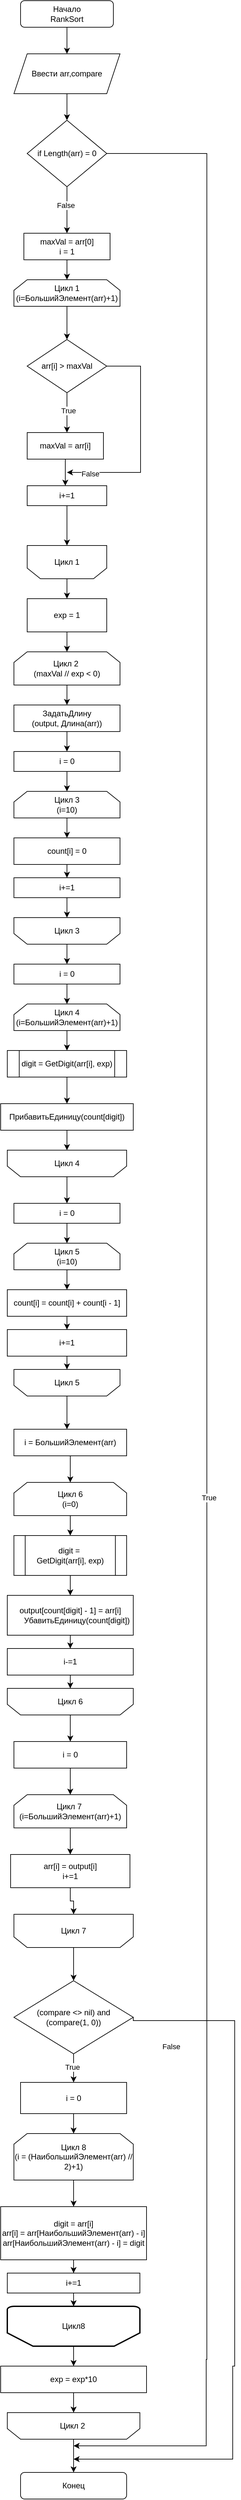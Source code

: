 <mxfile version="25.0.3">
  <diagram name="Страница — 1" id="26g38Lpi_LiVlZbMlhuH">
    <mxGraphModel dx="1434" dy="746" grid="1" gridSize="10" guides="1" tooltips="1" connect="1" arrows="1" fold="1" page="1" pageScale="1" pageWidth="827" pageHeight="1169" math="0" shadow="0">
      <root>
        <mxCell id="0" />
        <mxCell id="1" parent="0" />
        <mxCell id="mzMOUxtRFe1stgDWz0tn-42" style="edgeStyle=orthogonalEdgeStyle;rounded=0;orthogonalLoop=1;jettySize=auto;html=1;" edge="1" parent="1" source="mzMOUxtRFe1stgDWz0tn-43">
          <mxGeometry relative="1" as="geometry">
            <mxPoint x="390" y="90" as="targetPoint" />
          </mxGeometry>
        </mxCell>
        <mxCell id="mzMOUxtRFe1stgDWz0tn-43" value="Начало&lt;div&gt;RankSort&lt;/div&gt;" style="rounded=1;whiteSpace=wrap;html=1;" vertex="1" parent="1">
          <mxGeometry x="320" y="10" width="140" height="40" as="geometry" />
        </mxCell>
        <mxCell id="mzMOUxtRFe1stgDWz0tn-44" style="edgeStyle=orthogonalEdgeStyle;rounded=0;orthogonalLoop=1;jettySize=auto;html=1;" edge="1" parent="1" source="mzMOUxtRFe1stgDWz0tn-45">
          <mxGeometry relative="1" as="geometry">
            <mxPoint x="390" y="190" as="targetPoint" />
          </mxGeometry>
        </mxCell>
        <mxCell id="mzMOUxtRFe1stgDWz0tn-45" value="Ввести arr,compare" style="shape=parallelogram;perimeter=parallelogramPerimeter;whiteSpace=wrap;html=1;fixedSize=1;" vertex="1" parent="1">
          <mxGeometry x="310" y="90" width="160" height="60" as="geometry" />
        </mxCell>
        <mxCell id="mzMOUxtRFe1stgDWz0tn-46" style="edgeStyle=orthogonalEdgeStyle;rounded=0;orthogonalLoop=1;jettySize=auto;html=1;" edge="1" parent="1" source="mzMOUxtRFe1stgDWz0tn-50">
          <mxGeometry relative="1" as="geometry">
            <mxPoint x="390" y="360" as="targetPoint" />
          </mxGeometry>
        </mxCell>
        <mxCell id="mzMOUxtRFe1stgDWz0tn-47" value="False" style="edgeLabel;html=1;align=center;verticalAlign=middle;resizable=0;points=[];" vertex="1" connectable="0" parent="mzMOUxtRFe1stgDWz0tn-46">
          <mxGeometry x="-0.206" y="-2" relative="1" as="geometry">
            <mxPoint as="offset" />
          </mxGeometry>
        </mxCell>
        <mxCell id="mzMOUxtRFe1stgDWz0tn-48" style="edgeStyle=orthogonalEdgeStyle;rounded=0;orthogonalLoop=1;jettySize=auto;html=1;exitX=1;exitY=0.5;exitDx=0;exitDy=0;" edge="1" parent="1" source="mzMOUxtRFe1stgDWz0tn-50">
          <mxGeometry relative="1" as="geometry">
            <mxPoint x="400" y="3690" as="targetPoint" />
            <Array as="points">
              <mxPoint x="601" y="240" />
              <mxPoint x="601" y="3560" />
              <mxPoint x="600" y="3560" />
            </Array>
            <mxPoint x="450" y="220" as="sourcePoint" />
          </mxGeometry>
        </mxCell>
        <mxCell id="mzMOUxtRFe1stgDWz0tn-49" value="True" style="edgeLabel;html=1;align=center;verticalAlign=middle;resizable=0;points=[];" vertex="1" connectable="0" parent="mzMOUxtRFe1stgDWz0tn-48">
          <mxGeometry x="0.117" y="3" relative="1" as="geometry">
            <mxPoint y="50" as="offset" />
          </mxGeometry>
        </mxCell>
        <mxCell id="mzMOUxtRFe1stgDWz0tn-50" value="if Length(arr) = 0" style="rhombus;whiteSpace=wrap;html=1;" vertex="1" parent="1">
          <mxGeometry x="330" y="190" width="120" height="100" as="geometry" />
        </mxCell>
        <mxCell id="mzMOUxtRFe1stgDWz0tn-51" style="edgeStyle=orthogonalEdgeStyle;rounded=0;orthogonalLoop=1;jettySize=auto;html=1;" edge="1" parent="1" source="mzMOUxtRFe1stgDWz0tn-52" target="mzMOUxtRFe1stgDWz0tn-54">
          <mxGeometry relative="1" as="geometry">
            <mxPoint x="390" y="440" as="targetPoint" />
          </mxGeometry>
        </mxCell>
        <mxCell id="mzMOUxtRFe1stgDWz0tn-52" value="maxVal = arr[0]&lt;div&gt;i = 1&lt;/div&gt;" style="rounded=0;whiteSpace=wrap;html=1;" vertex="1" parent="1">
          <mxGeometry x="325" y="360" width="130" height="40" as="geometry" />
        </mxCell>
        <mxCell id="mzMOUxtRFe1stgDWz0tn-53" style="edgeStyle=orthogonalEdgeStyle;rounded=0;orthogonalLoop=1;jettySize=auto;html=1;" edge="1" parent="1" source="mzMOUxtRFe1stgDWz0tn-54" target="mzMOUxtRFe1stgDWz0tn-59">
          <mxGeometry relative="1" as="geometry">
            <mxPoint x="390" y="520" as="targetPoint" />
          </mxGeometry>
        </mxCell>
        <mxCell id="mzMOUxtRFe1stgDWz0tn-54" value="Цикл 1 (i=БольшийЭлемент(arr)+1)" style="shape=loopLimit;whiteSpace=wrap;html=1;" vertex="1" parent="1">
          <mxGeometry x="310" y="430" width="160" height="40" as="geometry" />
        </mxCell>
        <mxCell id="mzMOUxtRFe1stgDWz0tn-55" style="edgeStyle=orthogonalEdgeStyle;rounded=0;orthogonalLoop=1;jettySize=auto;html=1;" edge="1" parent="1" source="mzMOUxtRFe1stgDWz0tn-59">
          <mxGeometry relative="1" as="geometry">
            <mxPoint x="390" y="660" as="targetPoint" />
          </mxGeometry>
        </mxCell>
        <mxCell id="mzMOUxtRFe1stgDWz0tn-56" value="True" style="edgeLabel;html=1;align=center;verticalAlign=middle;resizable=0;points=[];" vertex="1" connectable="0" parent="mzMOUxtRFe1stgDWz0tn-55">
          <mxGeometry x="-0.107" y="2" relative="1" as="geometry">
            <mxPoint as="offset" />
          </mxGeometry>
        </mxCell>
        <mxCell id="mzMOUxtRFe1stgDWz0tn-57" style="edgeStyle=orthogonalEdgeStyle;rounded=0;orthogonalLoop=1;jettySize=auto;html=1;" edge="1" parent="1" source="mzMOUxtRFe1stgDWz0tn-59">
          <mxGeometry relative="1" as="geometry">
            <mxPoint x="390" y="720" as="targetPoint" />
            <Array as="points">
              <mxPoint x="501" y="560" />
            </Array>
          </mxGeometry>
        </mxCell>
        <mxCell id="mzMOUxtRFe1stgDWz0tn-58" value="False" style="edgeLabel;html=1;align=center;verticalAlign=middle;resizable=0;points=[];" vertex="1" connectable="0" parent="mzMOUxtRFe1stgDWz0tn-57">
          <mxGeometry x="0.783" y="2" relative="1" as="geometry">
            <mxPoint as="offset" />
          </mxGeometry>
        </mxCell>
        <mxCell id="mzMOUxtRFe1stgDWz0tn-59" value="arr[i] &amp;gt; maxVal" style="rhombus;whiteSpace=wrap;html=1;" vertex="1" parent="1">
          <mxGeometry x="330" y="520" width="120" height="80" as="geometry" />
        </mxCell>
        <mxCell id="mzMOUxtRFe1stgDWz0tn-60" style="edgeStyle=orthogonalEdgeStyle;rounded=0;orthogonalLoop=1;jettySize=auto;html=1;" edge="1" parent="1" source="mzMOUxtRFe1stgDWz0tn-61">
          <mxGeometry relative="1" as="geometry">
            <mxPoint x="387.5" y="740" as="targetPoint" />
          </mxGeometry>
        </mxCell>
        <mxCell id="mzMOUxtRFe1stgDWz0tn-61" value="maxVal = arr[i]" style="rounded=0;whiteSpace=wrap;html=1;" vertex="1" parent="1">
          <mxGeometry x="330" y="660" width="115" height="40" as="geometry" />
        </mxCell>
        <mxCell id="mzMOUxtRFe1stgDWz0tn-62" style="edgeStyle=orthogonalEdgeStyle;rounded=0;orthogonalLoop=1;jettySize=auto;html=1;" edge="1" parent="1" source="mzMOUxtRFe1stgDWz0tn-63" target="mzMOUxtRFe1stgDWz0tn-65">
          <mxGeometry relative="1" as="geometry">
            <mxPoint x="390" y="930" as="targetPoint" />
          </mxGeometry>
        </mxCell>
        <mxCell id="mzMOUxtRFe1stgDWz0tn-63" value="Цикл 1" style="shape=loopLimit;whiteSpace=wrap;html=1;direction=west;" vertex="1" parent="1">
          <mxGeometry x="330" y="830" width="120" height="50" as="geometry" />
        </mxCell>
        <mxCell id="mzMOUxtRFe1stgDWz0tn-64" style="edgeStyle=orthogonalEdgeStyle;rounded=0;orthogonalLoop=1;jettySize=auto;html=1;" edge="1" parent="1" source="mzMOUxtRFe1stgDWz0tn-65" target="mzMOUxtRFe1stgDWz0tn-67">
          <mxGeometry relative="1" as="geometry">
            <mxPoint x="390" y="990" as="targetPoint" />
          </mxGeometry>
        </mxCell>
        <mxCell id="mzMOUxtRFe1stgDWz0tn-65" value="exp = 1" style="rounded=0;whiteSpace=wrap;html=1;" vertex="1" parent="1">
          <mxGeometry x="330" y="910" width="120" height="50" as="geometry" />
        </mxCell>
        <mxCell id="mzMOUxtRFe1stgDWz0tn-66" style="edgeStyle=orthogonalEdgeStyle;rounded=0;orthogonalLoop=1;jettySize=auto;html=1;" edge="1" parent="1" source="mzMOUxtRFe1stgDWz0tn-67" target="mzMOUxtRFe1stgDWz0tn-69">
          <mxGeometry relative="1" as="geometry">
            <mxPoint x="390" y="1070" as="targetPoint" />
          </mxGeometry>
        </mxCell>
        <mxCell id="mzMOUxtRFe1stgDWz0tn-67" value="Цикл 2&amp;nbsp;&lt;div&gt;(maxVal // exp &amp;lt; 0)&lt;/div&gt;" style="shape=loopLimit;whiteSpace=wrap;html=1;" vertex="1" parent="1">
          <mxGeometry x="310" y="990" width="160" height="50" as="geometry" />
        </mxCell>
        <mxCell id="mzMOUxtRFe1stgDWz0tn-68" style="edgeStyle=orthogonalEdgeStyle;rounded=0;orthogonalLoop=1;jettySize=auto;html=1;" edge="1" parent="1" source="mzMOUxtRFe1stgDWz0tn-69" target="mzMOUxtRFe1stgDWz0tn-71">
          <mxGeometry relative="1" as="geometry">
            <mxPoint x="390" y="1150" as="targetPoint" />
          </mxGeometry>
        </mxCell>
        <mxCell id="mzMOUxtRFe1stgDWz0tn-69" value="ЗадатьДлину&lt;div&gt;(output, Длина(arr))&lt;/div&gt;" style="rounded=0;whiteSpace=wrap;html=1;" vertex="1" parent="1">
          <mxGeometry x="310" y="1070" width="160" height="40" as="geometry" />
        </mxCell>
        <mxCell id="mzMOUxtRFe1stgDWz0tn-70" style="edgeStyle=orthogonalEdgeStyle;rounded=0;orthogonalLoop=1;jettySize=auto;html=1;" edge="1" parent="1" source="mzMOUxtRFe1stgDWz0tn-71" target="mzMOUxtRFe1stgDWz0tn-73">
          <mxGeometry relative="1" as="geometry">
            <mxPoint x="390" y="1210" as="targetPoint" />
          </mxGeometry>
        </mxCell>
        <mxCell id="mzMOUxtRFe1stgDWz0tn-71" value="i = 0" style="rounded=0;whiteSpace=wrap;html=1;" vertex="1" parent="1">
          <mxGeometry x="310" y="1140" width="160" height="30" as="geometry" />
        </mxCell>
        <mxCell id="mzMOUxtRFe1stgDWz0tn-72" style="edgeStyle=orthogonalEdgeStyle;rounded=0;orthogonalLoop=1;jettySize=auto;html=1;" edge="1" parent="1" source="mzMOUxtRFe1stgDWz0tn-73" target="mzMOUxtRFe1stgDWz0tn-75">
          <mxGeometry relative="1" as="geometry">
            <mxPoint x="390" y="1290" as="targetPoint" />
          </mxGeometry>
        </mxCell>
        <mxCell id="mzMOUxtRFe1stgDWz0tn-73" value="Цикл 3&lt;div&gt;(i=10)&lt;/div&gt;" style="shape=loopLimit;whiteSpace=wrap;html=1;" vertex="1" parent="1">
          <mxGeometry x="310" y="1200" width="160" height="40" as="geometry" />
        </mxCell>
        <mxCell id="mzMOUxtRFe1stgDWz0tn-134" style="edgeStyle=orthogonalEdgeStyle;rounded=0;orthogonalLoop=1;jettySize=auto;html=1;" edge="1" parent="1" source="mzMOUxtRFe1stgDWz0tn-75" target="mzMOUxtRFe1stgDWz0tn-135">
          <mxGeometry relative="1" as="geometry">
            <mxPoint x="390" y="1340" as="targetPoint" />
          </mxGeometry>
        </mxCell>
        <mxCell id="mzMOUxtRFe1stgDWz0tn-75" value="count[i] = 0" style="rounded=0;whiteSpace=wrap;html=1;" vertex="1" parent="1">
          <mxGeometry x="310" y="1270" width="160" height="40" as="geometry" />
        </mxCell>
        <mxCell id="mzMOUxtRFe1stgDWz0tn-76" style="edgeStyle=orthogonalEdgeStyle;rounded=0;orthogonalLoop=1;jettySize=auto;html=1;" edge="1" parent="1" source="mzMOUxtRFe1stgDWz0tn-77">
          <mxGeometry relative="1" as="geometry">
            <mxPoint x="390" y="1460" as="targetPoint" />
          </mxGeometry>
        </mxCell>
        <mxCell id="mzMOUxtRFe1stgDWz0tn-77" value="Цикл 3" style="shape=loopLimit;whiteSpace=wrap;html=1;direction=west;" vertex="1" parent="1">
          <mxGeometry x="310" y="1390" width="160" height="40" as="geometry" />
        </mxCell>
        <mxCell id="mzMOUxtRFe1stgDWz0tn-78" style="edgeStyle=orthogonalEdgeStyle;rounded=0;orthogonalLoop=1;jettySize=auto;html=1;" edge="1" parent="1" source="mzMOUxtRFe1stgDWz0tn-79" target="mzMOUxtRFe1stgDWz0tn-83">
          <mxGeometry relative="1" as="geometry">
            <mxPoint x="390" y="1600" as="targetPoint" />
          </mxGeometry>
        </mxCell>
        <mxCell id="mzMOUxtRFe1stgDWz0tn-79" value="Цикл 4&lt;div&gt;(i=БольшийЭлемент(arr)+1)&lt;/div&gt;" style="shape=loopLimit;whiteSpace=wrap;html=1;" vertex="1" parent="1">
          <mxGeometry x="310" y="1520" width="160" height="40" as="geometry" />
        </mxCell>
        <mxCell id="mzMOUxtRFe1stgDWz0tn-80" style="edgeStyle=orthogonalEdgeStyle;rounded=0;orthogonalLoop=1;jettySize=auto;html=1;" edge="1" parent="1" source="mzMOUxtRFe1stgDWz0tn-81">
          <mxGeometry relative="1" as="geometry">
            <mxPoint x="390" y="1520" as="targetPoint" />
          </mxGeometry>
        </mxCell>
        <mxCell id="mzMOUxtRFe1stgDWz0tn-81" value="i = 0" style="rounded=0;whiteSpace=wrap;html=1;" vertex="1" parent="1">
          <mxGeometry x="310" y="1460" width="160" height="30" as="geometry" />
        </mxCell>
        <mxCell id="mzMOUxtRFe1stgDWz0tn-82" style="edgeStyle=orthogonalEdgeStyle;rounded=0;orthogonalLoop=1;jettySize=auto;html=1;" edge="1" parent="1" source="mzMOUxtRFe1stgDWz0tn-83" target="mzMOUxtRFe1stgDWz0tn-85">
          <mxGeometry relative="1" as="geometry">
            <mxPoint x="390" y="1660" as="targetPoint" />
          </mxGeometry>
        </mxCell>
        <mxCell id="mzMOUxtRFe1stgDWz0tn-83" value="digit = GetDigit(arr[i], exp)" style="shape=process;whiteSpace=wrap;html=1;backgroundOutline=1;" vertex="1" parent="1">
          <mxGeometry x="300" y="1590" width="180" height="40" as="geometry" />
        </mxCell>
        <mxCell id="mzMOUxtRFe1stgDWz0tn-84" style="edgeStyle=orthogonalEdgeStyle;rounded=0;orthogonalLoop=1;jettySize=auto;html=1;" edge="1" parent="1" source="mzMOUxtRFe1stgDWz0tn-85">
          <mxGeometry relative="1" as="geometry">
            <mxPoint x="390" y="1740" as="targetPoint" />
          </mxGeometry>
        </mxCell>
        <mxCell id="mzMOUxtRFe1stgDWz0tn-85" value="ПрибавитьЕдиницу(count[digit])" style="rounded=0;whiteSpace=wrap;html=1;" vertex="1" parent="1">
          <mxGeometry x="290" y="1670" width="200" height="40" as="geometry" />
        </mxCell>
        <mxCell id="mzMOUxtRFe1stgDWz0tn-86" style="edgeStyle=orthogonalEdgeStyle;rounded=0;orthogonalLoop=1;jettySize=auto;html=1;" edge="1" parent="1" source="mzMOUxtRFe1stgDWz0tn-87">
          <mxGeometry relative="1" as="geometry">
            <mxPoint x="390" y="1820" as="targetPoint" />
          </mxGeometry>
        </mxCell>
        <mxCell id="mzMOUxtRFe1stgDWz0tn-87" value="Цикл 4" style="shape=loopLimit;whiteSpace=wrap;html=1;direction=west;" vertex="1" parent="1">
          <mxGeometry x="300" y="1740" width="180" height="40" as="geometry" />
        </mxCell>
        <mxCell id="mzMOUxtRFe1stgDWz0tn-88" style="edgeStyle=orthogonalEdgeStyle;rounded=0;orthogonalLoop=1;jettySize=auto;html=1;" edge="1" parent="1" source="mzMOUxtRFe1stgDWz0tn-89" target="mzMOUxtRFe1stgDWz0tn-91">
          <mxGeometry relative="1" as="geometry">
            <mxPoint x="390" y="1890" as="targetPoint" />
          </mxGeometry>
        </mxCell>
        <mxCell id="mzMOUxtRFe1stgDWz0tn-89" value="i = 0" style="rounded=0;whiteSpace=wrap;html=1;" vertex="1" parent="1">
          <mxGeometry x="310" y="1820" width="160" height="30" as="geometry" />
        </mxCell>
        <mxCell id="mzMOUxtRFe1stgDWz0tn-90" style="edgeStyle=orthogonalEdgeStyle;rounded=0;orthogonalLoop=1;jettySize=auto;html=1;" edge="1" parent="1" source="mzMOUxtRFe1stgDWz0tn-91" target="mzMOUxtRFe1stgDWz0tn-93">
          <mxGeometry relative="1" as="geometry">
            <mxPoint x="390" y="1970" as="targetPoint" />
          </mxGeometry>
        </mxCell>
        <mxCell id="mzMOUxtRFe1stgDWz0tn-91" value="Цикл 5&lt;div&gt;(i=10)&lt;/div&gt;" style="shape=loopLimit;whiteSpace=wrap;html=1;" vertex="1" parent="1">
          <mxGeometry x="310" y="1880" width="160" height="40" as="geometry" />
        </mxCell>
        <mxCell id="mzMOUxtRFe1stgDWz0tn-138" value="" style="edgeStyle=orthogonalEdgeStyle;rounded=0;orthogonalLoop=1;jettySize=auto;html=1;" edge="1" parent="1" source="mzMOUxtRFe1stgDWz0tn-93" target="mzMOUxtRFe1stgDWz0tn-137">
          <mxGeometry relative="1" as="geometry" />
        </mxCell>
        <mxCell id="mzMOUxtRFe1stgDWz0tn-93" value="count[i] = count[i] + count[i - 1]" style="rounded=0;whiteSpace=wrap;html=1;" vertex="1" parent="1">
          <mxGeometry x="300" y="1950" width="180" height="40" as="geometry" />
        </mxCell>
        <mxCell id="mzMOUxtRFe1stgDWz0tn-94" style="edgeStyle=orthogonalEdgeStyle;rounded=0;orthogonalLoop=1;jettySize=auto;html=1;" edge="1" parent="1" source="mzMOUxtRFe1stgDWz0tn-95">
          <mxGeometry relative="1" as="geometry">
            <mxPoint x="390" y="2160" as="targetPoint" />
          </mxGeometry>
        </mxCell>
        <mxCell id="mzMOUxtRFe1stgDWz0tn-95" value="Цикл 5" style="shape=loopLimit;whiteSpace=wrap;html=1;direction=west;" vertex="1" parent="1">
          <mxGeometry x="310" y="2070" width="160" height="40" as="geometry" />
        </mxCell>
        <mxCell id="mzMOUxtRFe1stgDWz0tn-96" style="edgeStyle=orthogonalEdgeStyle;rounded=0;orthogonalLoop=1;jettySize=auto;html=1;" edge="1" parent="1" source="mzMOUxtRFe1stgDWz0tn-97" target="mzMOUxtRFe1stgDWz0tn-99">
          <mxGeometry relative="1" as="geometry">
            <mxPoint x="395" y="2250" as="targetPoint" />
          </mxGeometry>
        </mxCell>
        <mxCell id="mzMOUxtRFe1stgDWz0tn-97" value="i = БольшийЭлемент(arr)" style="rounded=0;whiteSpace=wrap;html=1;" vertex="1" parent="1">
          <mxGeometry x="310" y="2160" width="170" height="40" as="geometry" />
        </mxCell>
        <mxCell id="mzMOUxtRFe1stgDWz0tn-98" style="edgeStyle=orthogonalEdgeStyle;rounded=0;orthogonalLoop=1;jettySize=auto;html=1;" edge="1" parent="1" source="mzMOUxtRFe1stgDWz0tn-99" target="mzMOUxtRFe1stgDWz0tn-101">
          <mxGeometry relative="1" as="geometry">
            <mxPoint x="395" y="2340" as="targetPoint" />
          </mxGeometry>
        </mxCell>
        <mxCell id="mzMOUxtRFe1stgDWz0tn-99" value="Цикл 6&lt;div&gt;(i=0)&lt;/div&gt;" style="shape=loopLimit;whiteSpace=wrap;html=1;" vertex="1" parent="1">
          <mxGeometry x="310" y="2240" width="170" height="50" as="geometry" />
        </mxCell>
        <mxCell id="mzMOUxtRFe1stgDWz0tn-100" style="edgeStyle=orthogonalEdgeStyle;rounded=0;orthogonalLoop=1;jettySize=auto;html=1;" edge="1" parent="1" source="mzMOUxtRFe1stgDWz0tn-101" target="mzMOUxtRFe1stgDWz0tn-103">
          <mxGeometry relative="1" as="geometry">
            <mxPoint x="395" y="2410" as="targetPoint" />
          </mxGeometry>
        </mxCell>
        <mxCell id="mzMOUxtRFe1stgDWz0tn-101" value="digit =&amp;nbsp;&lt;div&gt;GetDigit(arr[i], exp)&lt;/div&gt;" style="shape=process;whiteSpace=wrap;html=1;backgroundOutline=1;" vertex="1" parent="1">
          <mxGeometry x="310" y="2320" width="170" height="60" as="geometry" />
        </mxCell>
        <mxCell id="mzMOUxtRFe1stgDWz0tn-141" style="edgeStyle=orthogonalEdgeStyle;rounded=0;orthogonalLoop=1;jettySize=auto;html=1;entryX=0.5;entryY=0;entryDx=0;entryDy=0;" edge="1" parent="1" source="mzMOUxtRFe1stgDWz0tn-103" target="mzMOUxtRFe1stgDWz0tn-140">
          <mxGeometry relative="1" as="geometry" />
        </mxCell>
        <mxCell id="mzMOUxtRFe1stgDWz0tn-103" value="&lt;div&gt;output[count[digit] - 1] = arr[i]&lt;/div&gt;&lt;div&gt;&amp;nbsp; &amp;nbsp; &amp;nbsp; УбавитьЕдиницу(count[digit])&lt;/div&gt;" style="rounded=0;whiteSpace=wrap;html=1;" vertex="1" parent="1">
          <mxGeometry x="300" y="2410" width="190" height="60" as="geometry" />
        </mxCell>
        <mxCell id="mzMOUxtRFe1stgDWz0tn-104" style="edgeStyle=orthogonalEdgeStyle;rounded=0;orthogonalLoop=1;jettySize=auto;html=1;" edge="1" parent="1" source="mzMOUxtRFe1stgDWz0tn-105" target="mzMOUxtRFe1stgDWz0tn-107">
          <mxGeometry relative="1" as="geometry">
            <mxPoint x="395" y="2630" as="targetPoint" />
          </mxGeometry>
        </mxCell>
        <mxCell id="mzMOUxtRFe1stgDWz0tn-105" value="Цикл 6" style="shape=loopLimit;whiteSpace=wrap;html=1;direction=west;" vertex="1" parent="1">
          <mxGeometry x="300" y="2550" width="190" height="40" as="geometry" />
        </mxCell>
        <mxCell id="mzMOUxtRFe1stgDWz0tn-106" style="edgeStyle=orthogonalEdgeStyle;rounded=0;orthogonalLoop=1;jettySize=auto;html=1;" edge="1" parent="1" source="mzMOUxtRFe1stgDWz0tn-107" target="mzMOUxtRFe1stgDWz0tn-109">
          <mxGeometry relative="1" as="geometry">
            <mxPoint x="395" y="2710" as="targetPoint" />
          </mxGeometry>
        </mxCell>
        <mxCell id="mzMOUxtRFe1stgDWz0tn-107" value="i = 0" style="rounded=0;whiteSpace=wrap;html=1;" vertex="1" parent="1">
          <mxGeometry x="310" y="2630" width="170" height="40" as="geometry" />
        </mxCell>
        <mxCell id="mzMOUxtRFe1stgDWz0tn-108" style="edgeStyle=orthogonalEdgeStyle;rounded=0;orthogonalLoop=1;jettySize=auto;html=1;" edge="1" parent="1" source="mzMOUxtRFe1stgDWz0tn-109">
          <mxGeometry relative="1" as="geometry">
            <mxPoint x="395" y="2800" as="targetPoint" />
          </mxGeometry>
        </mxCell>
        <mxCell id="mzMOUxtRFe1stgDWz0tn-109" value="Цикл 7&amp;nbsp;&lt;div&gt;(&lt;span style=&quot;background-color: initial;&quot;&gt;i=БольшийЭлемент(arr)+1&lt;/span&gt;&lt;span style=&quot;background-color: initial;&quot;&gt;)&lt;/span&gt;&lt;/div&gt;" style="shape=loopLimit;whiteSpace=wrap;html=1;" vertex="1" parent="1">
          <mxGeometry x="310" y="2710" width="170" height="50" as="geometry" />
        </mxCell>
        <mxCell id="mzMOUxtRFe1stgDWz0tn-110" style="edgeStyle=orthogonalEdgeStyle;rounded=0;orthogonalLoop=1;jettySize=auto;html=1;" edge="1" parent="1" source="mzMOUxtRFe1stgDWz0tn-111" target="mzMOUxtRFe1stgDWz0tn-113">
          <mxGeometry relative="1" as="geometry">
            <mxPoint x="400" y="2890" as="targetPoint" />
          </mxGeometry>
        </mxCell>
        <mxCell id="mzMOUxtRFe1stgDWz0tn-111" value="&lt;div&gt;arr[i] = output[i]&lt;/div&gt;&lt;div&gt;&lt;span style=&quot;background-color: initial;&quot;&gt;i+=1&lt;/span&gt;&lt;/div&gt;" style="rounded=0;whiteSpace=wrap;html=1;" vertex="1" parent="1">
          <mxGeometry x="305" y="2800" width="180" height="50" as="geometry" />
        </mxCell>
        <mxCell id="mzMOUxtRFe1stgDWz0tn-112" style="edgeStyle=orthogonalEdgeStyle;rounded=0;orthogonalLoop=1;jettySize=auto;html=1;" edge="1" parent="1" source="mzMOUxtRFe1stgDWz0tn-113" target="mzMOUxtRFe1stgDWz0tn-118">
          <mxGeometry relative="1" as="geometry">
            <mxPoint x="400" y="3000" as="targetPoint" />
          </mxGeometry>
        </mxCell>
        <mxCell id="mzMOUxtRFe1stgDWz0tn-113" value="Цикл 7" style="shape=loopLimit;whiteSpace=wrap;html=1;direction=west;" vertex="1" parent="1">
          <mxGeometry x="310" y="2890" width="180" height="50" as="geometry" />
        </mxCell>
        <mxCell id="mzMOUxtRFe1stgDWz0tn-114" style="edgeStyle=orthogonalEdgeStyle;rounded=0;orthogonalLoop=1;jettySize=auto;html=1;" edge="1" parent="1" source="mzMOUxtRFe1stgDWz0tn-118" target="mzMOUxtRFe1stgDWz0tn-120">
          <mxGeometry relative="1" as="geometry">
            <mxPoint x="400" y="3160" as="targetPoint" />
          </mxGeometry>
        </mxCell>
        <mxCell id="mzMOUxtRFe1stgDWz0tn-115" value="True" style="edgeLabel;html=1;align=center;verticalAlign=middle;resizable=0;points=[];" vertex="1" connectable="0" parent="mzMOUxtRFe1stgDWz0tn-114">
          <mxGeometry x="-0.07" y="-2" relative="1" as="geometry">
            <mxPoint as="offset" />
          </mxGeometry>
        </mxCell>
        <mxCell id="mzMOUxtRFe1stgDWz0tn-116" style="edgeStyle=orthogonalEdgeStyle;rounded=0;orthogonalLoop=1;jettySize=auto;html=1;exitX=1;exitY=0.5;exitDx=0;exitDy=0;" edge="1" parent="1" source="mzMOUxtRFe1stgDWz0tn-118">
          <mxGeometry relative="1" as="geometry">
            <mxPoint x="400" y="3710" as="targetPoint" />
            <Array as="points">
              <mxPoint x="490" y="3050" />
              <mxPoint x="643" y="3050" />
              <mxPoint x="643" y="3570" />
              <mxPoint x="640" y="3570" />
            </Array>
            <mxPoint x="490.002" y="3050" as="sourcePoint" />
          </mxGeometry>
        </mxCell>
        <mxCell id="mzMOUxtRFe1stgDWz0tn-117" value="False" style="edgeLabel;html=1;align=center;verticalAlign=middle;resizable=0;points=[];" vertex="1" connectable="0" parent="mzMOUxtRFe1stgDWz0tn-116">
          <mxGeometry x="-0.884" y="1" relative="1" as="geometry">
            <mxPoint y="40" as="offset" />
          </mxGeometry>
        </mxCell>
        <mxCell id="mzMOUxtRFe1stgDWz0tn-118" value="(compare &amp;lt;&amp;gt; nil) and (compare(1, 0))" style="rhombus;whiteSpace=wrap;html=1;" vertex="1" parent="1">
          <mxGeometry x="310" y="2990" width="180" height="110" as="geometry" />
        </mxCell>
        <mxCell id="mzMOUxtRFe1stgDWz0tn-119" style="edgeStyle=orthogonalEdgeStyle;rounded=0;orthogonalLoop=1;jettySize=auto;html=1;" edge="1" parent="1" source="mzMOUxtRFe1stgDWz0tn-120" target="mzMOUxtRFe1stgDWz0tn-122">
          <mxGeometry relative="1" as="geometry">
            <mxPoint x="400" y="3240" as="targetPoint" />
          </mxGeometry>
        </mxCell>
        <mxCell id="mzMOUxtRFe1stgDWz0tn-120" value="i = 0" style="rounded=0;whiteSpace=wrap;html=1;" vertex="1" parent="1">
          <mxGeometry x="320" y="3143" width="160" height="47" as="geometry" />
        </mxCell>
        <mxCell id="mzMOUxtRFe1stgDWz0tn-121" style="edgeStyle=orthogonalEdgeStyle;rounded=0;orthogonalLoop=1;jettySize=auto;html=1;" edge="1" parent="1" source="mzMOUxtRFe1stgDWz0tn-122">
          <mxGeometry relative="1" as="geometry">
            <mxPoint x="400" y="3330" as="targetPoint" />
          </mxGeometry>
        </mxCell>
        <mxCell id="mzMOUxtRFe1stgDWz0tn-122" value="Цикл 8&lt;div&gt;(i = (НаибольшийЭлемент(arr) // 2)+1)&lt;/div&gt;" style="shape=loopLimit;whiteSpace=wrap;html=1;" vertex="1" parent="1">
          <mxGeometry x="310" y="3220" width="180" height="70" as="geometry" />
        </mxCell>
        <mxCell id="mzMOUxtRFe1stgDWz0tn-143" style="edgeStyle=orthogonalEdgeStyle;rounded=0;orthogonalLoop=1;jettySize=auto;html=1;" edge="1" parent="1" source="mzMOUxtRFe1stgDWz0tn-124" target="mzMOUxtRFe1stgDWz0tn-144">
          <mxGeometry relative="1" as="geometry">
            <mxPoint x="400" y="3440" as="targetPoint" />
          </mxGeometry>
        </mxCell>
        <mxCell id="mzMOUxtRFe1stgDWz0tn-124" value="&lt;div&gt;digit = arr[i]&lt;/div&gt;&lt;div&gt;arr[i] = arr[НаибольшийЭлемент(arr) - i]&lt;/div&gt;&lt;div&gt;arr[НаибольшийЭлемент(arr) - i] = digit&lt;/div&gt;" style="rounded=0;whiteSpace=wrap;html=1;" vertex="1" parent="1">
          <mxGeometry x="290" y="3330" width="220" height="80" as="geometry" />
        </mxCell>
        <mxCell id="mzMOUxtRFe1stgDWz0tn-125" style="edgeStyle=orthogonalEdgeStyle;rounded=0;orthogonalLoop=1;jettySize=auto;html=1;" edge="1" parent="1" source="mzMOUxtRFe1stgDWz0tn-126" target="mzMOUxtRFe1stgDWz0tn-127">
          <mxGeometry relative="1" as="geometry">
            <mxPoint x="400" y="3720" as="targetPoint" />
          </mxGeometry>
        </mxCell>
        <mxCell id="mzMOUxtRFe1stgDWz0tn-126" value="Цикл 2&amp;nbsp;" style="shape=loopLimit;whiteSpace=wrap;html=1;direction=west;" vertex="1" parent="1">
          <mxGeometry x="300" y="3640" width="200" height="40" as="geometry" />
        </mxCell>
        <mxCell id="mzMOUxtRFe1stgDWz0tn-127" value="Конец" style="rounded=1;whiteSpace=wrap;html=1;" vertex="1" parent="1">
          <mxGeometry x="320" y="3730" width="160" height="40" as="geometry" />
        </mxCell>
        <mxCell id="mzMOUxtRFe1stgDWz0tn-130" style="edgeStyle=orthogonalEdgeStyle;rounded=0;orthogonalLoop=1;jettySize=auto;html=1;entryX=0.5;entryY=1;entryDx=0;entryDy=0;" edge="1" parent="1" source="mzMOUxtRFe1stgDWz0tn-129" target="mzMOUxtRFe1stgDWz0tn-63">
          <mxGeometry relative="1" as="geometry" />
        </mxCell>
        <mxCell id="mzMOUxtRFe1stgDWz0tn-129" value="i+=1" style="rounded=0;whiteSpace=wrap;html=1;" vertex="1" parent="1">
          <mxGeometry x="330" y="740" width="120" height="30" as="geometry" />
        </mxCell>
        <mxCell id="mzMOUxtRFe1stgDWz0tn-133" style="edgeStyle=orthogonalEdgeStyle;rounded=0;orthogonalLoop=1;jettySize=auto;html=1;" edge="1" parent="1" source="mzMOUxtRFe1stgDWz0tn-132" target="mzMOUxtRFe1stgDWz0tn-126">
          <mxGeometry relative="1" as="geometry" />
        </mxCell>
        <mxCell id="mzMOUxtRFe1stgDWz0tn-132" value="exp = exp*10" style="rounded=0;whiteSpace=wrap;html=1;" vertex="1" parent="1">
          <mxGeometry x="290" y="3570" width="220" height="40" as="geometry" />
        </mxCell>
        <mxCell id="mzMOUxtRFe1stgDWz0tn-136" style="edgeStyle=orthogonalEdgeStyle;rounded=0;orthogonalLoop=1;jettySize=auto;html=1;entryX=0.5;entryY=1;entryDx=0;entryDy=0;" edge="1" parent="1" source="mzMOUxtRFe1stgDWz0tn-135" target="mzMOUxtRFe1stgDWz0tn-77">
          <mxGeometry relative="1" as="geometry" />
        </mxCell>
        <mxCell id="mzMOUxtRFe1stgDWz0tn-135" value="i+=1" style="rounded=0;whiteSpace=wrap;html=1;" vertex="1" parent="1">
          <mxGeometry x="310" y="1330" width="160" height="30" as="geometry" />
        </mxCell>
        <mxCell id="mzMOUxtRFe1stgDWz0tn-139" style="edgeStyle=orthogonalEdgeStyle;rounded=0;orthogonalLoop=1;jettySize=auto;html=1;entryX=0.5;entryY=1;entryDx=0;entryDy=0;" edge="1" parent="1" source="mzMOUxtRFe1stgDWz0tn-137" target="mzMOUxtRFe1stgDWz0tn-95">
          <mxGeometry relative="1" as="geometry" />
        </mxCell>
        <mxCell id="mzMOUxtRFe1stgDWz0tn-137" value="i+=1" style="rounded=0;whiteSpace=wrap;html=1;" vertex="1" parent="1">
          <mxGeometry x="300" y="2010" width="180" height="40" as="geometry" />
        </mxCell>
        <mxCell id="mzMOUxtRFe1stgDWz0tn-142" style="edgeStyle=orthogonalEdgeStyle;rounded=0;orthogonalLoop=1;jettySize=auto;html=1;entryX=0.5;entryY=1;entryDx=0;entryDy=0;" edge="1" parent="1" source="mzMOUxtRFe1stgDWz0tn-140" target="mzMOUxtRFe1stgDWz0tn-105">
          <mxGeometry relative="1" as="geometry" />
        </mxCell>
        <mxCell id="mzMOUxtRFe1stgDWz0tn-140" value="i-=1" style="rounded=0;whiteSpace=wrap;html=1;" vertex="1" parent="1">
          <mxGeometry x="300" y="2490" width="190" height="40" as="geometry" />
        </mxCell>
        <mxCell id="mzMOUxtRFe1stgDWz0tn-145" style="edgeStyle=orthogonalEdgeStyle;rounded=0;orthogonalLoop=1;jettySize=auto;html=1;" edge="1" parent="1" source="mzMOUxtRFe1stgDWz0tn-144" target="mzMOUxtRFe1stgDWz0tn-146">
          <mxGeometry relative="1" as="geometry">
            <mxPoint x="400" y="3490" as="targetPoint" />
          </mxGeometry>
        </mxCell>
        <mxCell id="mzMOUxtRFe1stgDWz0tn-144" value="i+=1" style="rounded=0;whiteSpace=wrap;html=1;" vertex="1" parent="1">
          <mxGeometry x="300" y="3430" width="200" height="30" as="geometry" />
        </mxCell>
        <mxCell id="mzMOUxtRFe1stgDWz0tn-147" style="edgeStyle=orthogonalEdgeStyle;rounded=0;orthogonalLoop=1;jettySize=auto;html=1;entryX=0.5;entryY=0;entryDx=0;entryDy=0;" edge="1" parent="1" source="mzMOUxtRFe1stgDWz0tn-146" target="mzMOUxtRFe1stgDWz0tn-132">
          <mxGeometry relative="1" as="geometry" />
        </mxCell>
        <mxCell id="mzMOUxtRFe1stgDWz0tn-146" value="Цикл8" style="strokeWidth=2;html=1;shape=mxgraph.flowchart.loop_limit;whiteSpace=wrap;direction=west;" vertex="1" parent="1">
          <mxGeometry x="300" y="3480" width="200" height="60" as="geometry" />
        </mxCell>
      </root>
    </mxGraphModel>
  </diagram>
</mxfile>
